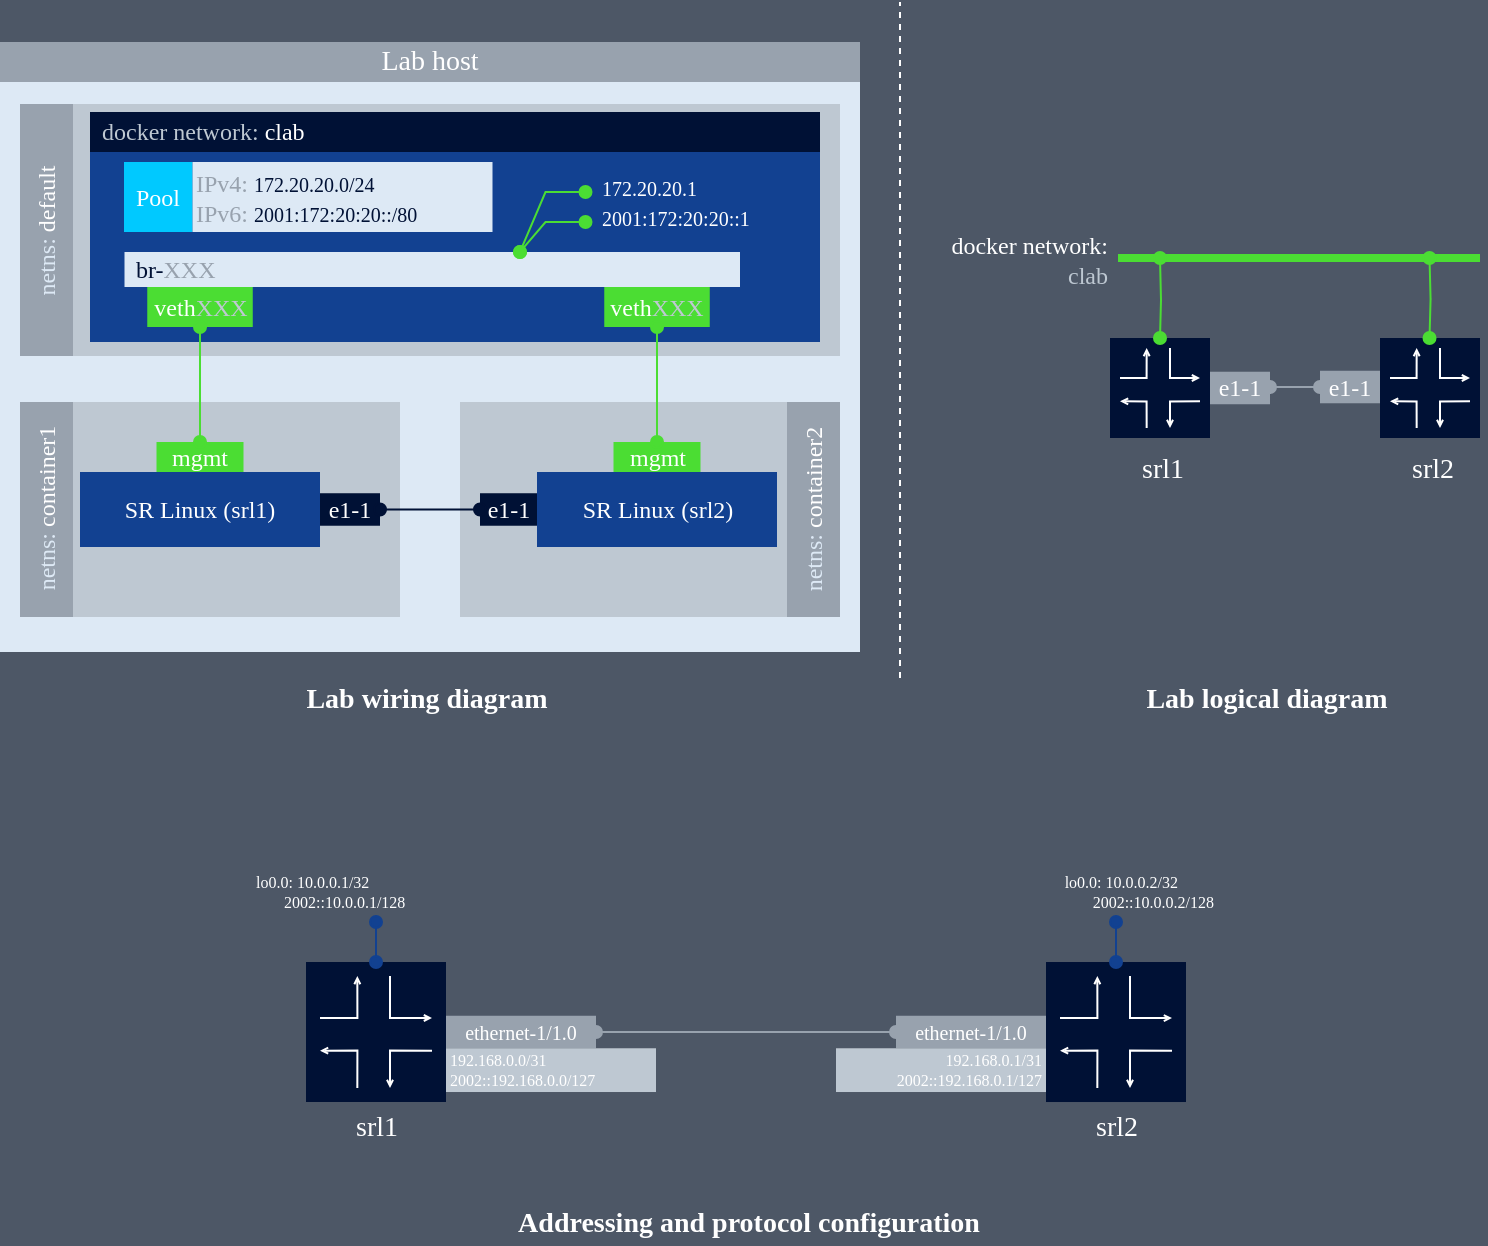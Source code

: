 <mxfile version="13.10.8" type="github">
  <diagram id="VcJM1TmA4Ai2eObTNV3Y" name="[1]">
    <mxGraphModel dx="2062" dy="1155" grid="0" gridSize="2" guides="1" tooltips="1" connect="1" arrows="1" fold="1" page="1" pageScale="1" pageWidth="827" pageHeight="1169" background="#4d5766" math="0" shadow="0">
      <root>
        <mxCell id="0" />
        <mxCell id="1" parent="0" />
        <mxCell id="7C8ybS8YBStuCCjqtTJ8-1" value="" style="rounded=0;whiteSpace=wrap;html=1;fontSize=12;align=center;fontFamily=Manrope;fontSource=https%3A%2F%2Ffonts.googleapis.com%2Fcss%3Ffamily%3DManrope;fontColor=#FFFFFF;dashed=1;strokeColor=none;fillColor=#DDE9F5;" vertex="1" parent="1">
          <mxGeometry x="40" y="205" width="430" height="285" as="geometry" />
        </mxCell>
        <mxCell id="7C8ybS8YBStuCCjqtTJ8-2" value="&lt;span style=&quot;font-size: 14px&quot;&gt;Lab host&lt;/span&gt;" style="rounded=0;whiteSpace=wrap;html=1;fontSize=12;align=center;fontFamily=Manrope;fontSource=https%3A%2F%2Ffonts.googleapis.com%2Fcss%3Ffamily%3DManrope;dashed=1;strokeColor=none;fillColor=#98A2AE;fontColor=#FFFFFF;" vertex="1" parent="1">
          <mxGeometry x="40" y="185" width="430" height="20" as="geometry" />
        </mxCell>
        <mxCell id="7C8ybS8YBStuCCjqtTJ8-3" value="" style="rounded=0;whiteSpace=wrap;html=1;fontSize=12;align=center;strokeColor=none;fontFamily=Manrope;fontSource=https%3A%2F%2Ffonts.googleapis.com%2Fcss%3Ffamily%3DManrope;fontColor=#DDE9F5;fillColor=#BEC8D2;" vertex="1" parent="1">
          <mxGeometry x="76.5" y="365" width="163.5" height="107.5" as="geometry" />
        </mxCell>
        <mxCell id="7C8ybS8YBStuCCjqtTJ8-4" value="SR Linux (srl1)" style="rounded=0;whiteSpace=wrap;html=1;fontSize=12;align=center;strokeColor=none;fontFamily=Manrope;fontSource=https%3A%2F%2Ffonts.googleapis.com%2Fcss%3Ffamily%3DManrope;fontColor=#FFFFFF;fillColor=#124191;" vertex="1" parent="1">
          <mxGeometry x="80" y="400" width="120" height="37.5" as="geometry" />
        </mxCell>
        <mxCell id="7C8ybS8YBStuCCjqtTJ8-5" value="mgmt" style="rounded=0;whiteSpace=wrap;html=1;fontFamily=Manrope;fontSize=12;fontColor=#FFFFFF;align=center;fillColor=#4BDD33;strokeColor=none;" vertex="1" parent="1">
          <mxGeometry x="118.25" y="385" width="43.5" height="15" as="geometry" />
        </mxCell>
        <mxCell id="7C8ybS8YBStuCCjqtTJ8-6" value="" style="rounded=0;whiteSpace=wrap;html=1;fontSize=12;align=center;strokeColor=none;fontFamily=Manrope;fontSource=https%3A%2F%2Ffonts.googleapis.com%2Fcss%3Ffamily%3DManrope;fontColor=#FFFFFF;fillColor=#BEC8D2;" vertex="1" parent="1">
          <mxGeometry x="76.5" y="216" width="383.5" height="126" as="geometry" />
        </mxCell>
        <mxCell id="7C8ybS8YBStuCCjqtTJ8-7" value="&lt;font face=&quot;Fira Code&quot; data-font-src=&quot;https://fonts.googleapis.com/css?family=Fira+Code&quot; style=&quot;font-size: 10px&quot;&gt;&lt;br&gt;&lt;/font&gt;" style="rounded=0;whiteSpace=wrap;html=1;fontSize=12;align=left;strokeColor=none;fontFamily=Manrope;fontSource=https%3A%2F%2Ffonts.googleapis.com%2Fcss%3Ffamily%3DManrope;fontColor=#FFFFFF;spacingLeft=4;fillColor=#124191;verticalAlign=middle;connectable=0;" vertex="1" parent="1">
          <mxGeometry x="85" y="240" width="365" height="95" as="geometry" />
        </mxCell>
        <mxCell id="7C8ybS8YBStuCCjqtTJ8-8" value="veth&lt;font color=&quot;#bec8d2&quot;&gt;XXX&lt;/font&gt;" style="rounded=0;whiteSpace=wrap;html=1;fontFamily=Manrope;fontSize=12;fontColor=#FFFFFF;align=center;fillColor=#4BDD33;strokeColor=none;" vertex="1" parent="1">
          <mxGeometry x="113.63" y="307.5" width="52.75" height="20" as="geometry" />
        </mxCell>
        <mxCell id="7C8ybS8YBStuCCjqtTJ8-9" style="edgeStyle=orthogonalEdgeStyle;rounded=0;orthogonalLoop=1;jettySize=auto;html=1;exitX=0.5;exitY=0;exitDx=0;exitDy=0;entryX=0.5;entryY=1;entryDx=0;entryDy=0;fontFamily=Manrope;fontSize=12;fontColor=#FFFFFF;endArrow=oval;endFill=1;startArrow=oval;startFill=1;strokeColor=#4BDD33;" edge="1" parent="1" source="7C8ybS8YBStuCCjqtTJ8-5" target="7C8ybS8YBStuCCjqtTJ8-8">
          <mxGeometry relative="1" as="geometry" />
        </mxCell>
        <mxCell id="7C8ybS8YBStuCCjqtTJ8-10" value="&lt;font color=&quot;#dde9f5&quot;&gt;netns:&lt;/font&gt;&amp;nbsp;default" style="rounded=0;whiteSpace=wrap;html=1;fontSize=12;align=center;fontFamily=Manrope;fontSource=https%3A%2F%2Ffonts.googleapis.com%2Fcss%3Ffamily%3DManrope;fontColor=#FFFFFF;fillColor=#98A2AE;rotation=0;strokeColor=none;horizontal=0;verticalAlign=middle;" vertex="1" parent="1">
          <mxGeometry x="50" y="216" width="26.5" height="126" as="geometry" />
        </mxCell>
        <mxCell id="7C8ybS8YBStuCCjqtTJ8-11" value="&lt;font color=&quot;#dde9f5&quot;&gt;netns:&lt;/font&gt;&amp;nbsp;container1" style="rounded=0;whiteSpace=wrap;html=1;fontSize=12;align=center;fontFamily=Manrope;fontSource=https%3A%2F%2Ffonts.googleapis.com%2Fcss%3Ffamily%3DManrope;fontColor=#FFFFFF;fillColor=#98A2AE;rotation=0;strokeColor=none;horizontal=0;verticalAlign=middle;" vertex="1" parent="1">
          <mxGeometry x="50" y="365" width="26.5" height="107.5" as="geometry" />
        </mxCell>
        <mxCell id="7C8ybS8YBStuCCjqtTJ8-12" value="&lt;font color=&quot;#bec8d2&quot;&gt;docker network:&lt;/font&gt; clab&lt;font face=&quot;Fira Code&quot; data-font-src=&quot;https://fonts.googleapis.com/css?family=Fira+Code&quot; style=&quot;font-size: 10px&quot;&gt;&lt;br&gt;&lt;/font&gt;" style="rounded=0;whiteSpace=wrap;html=1;fontSize=12;align=left;strokeColor=none;fontFamily=Manrope;fontSource=https%3A%2F%2Ffonts.googleapis.com%2Fcss%3Ffamily%3DManrope;fontColor=#FFFFFF;spacingLeft=4;fillColor=#001135;" vertex="1" parent="1">
          <mxGeometry x="85" y="220" width="365" height="20" as="geometry" />
        </mxCell>
        <mxCell id="7C8ybS8YBStuCCjqtTJ8-13" value="&lt;font&gt;Lab wiring diagram&lt;/font&gt;" style="text;html=1;align=center;verticalAlign=middle;resizable=0;points=[];autosize=1;fontSize=14;fontFamily=Manrope;fontStyle=1;fontColor=#FFFFFF;" vertex="1" parent="1">
          <mxGeometry x="188" y="503" width="130" height="21" as="geometry" />
        </mxCell>
        <mxCell id="7C8ybS8YBStuCCjqtTJ8-14" value="br-&lt;font color=&quot;#98a2ae&quot;&gt;XXX&lt;/font&gt;" style="rounded=0;whiteSpace=wrap;html=1;fontSize=12;align=left;fontFamily=Manrope;fontSource=https%3A%2F%2Ffonts.googleapis.com%2Fcss%3Ffamily%3DManrope;dashed=1;strokeColor=none;fillColor=#DDE9F5;fontColor=#001135;spacingLeft=4;" vertex="1" parent="1">
          <mxGeometry x="102.25" y="290" width="307.75" height="17.5" as="geometry" />
        </mxCell>
        <mxCell id="7C8ybS8YBStuCCjqtTJ8-15" value="&lt;font face=&quot;Fira Code&quot; data-font-src=&quot;https://fonts.googleapis.com/css?family=Fira+Code&quot;&gt;&lt;font style=&quot;font-size: 12px&quot;&gt;Pool&lt;/font&gt;&lt;br&gt;&lt;/font&gt;" style="rounded=0;whiteSpace=wrap;html=1;fontSize=12;align=center;strokeColor=none;fontFamily=Manrope;fontSource=https%3A%2F%2Ffonts.googleapis.com%2Fcss%3Ffamily%3DManrope;fontColor=#FFFFFF;spacingLeft=0;verticalAlign=middle;fillColor=#00C9FF;" vertex="1" parent="1">
          <mxGeometry x="102" y="245" width="34.25" height="35" as="geometry" />
        </mxCell>
        <mxCell id="7C8ybS8YBStuCCjqtTJ8-16" value="&lt;font color=&quot;#98a2ae&quot; style=&quot;font-size: 12px ; line-height: 100%&quot;&gt;IPv4:&lt;/font&gt;&lt;span style=&quot;color: rgb(255 , 255 , 255)&quot;&gt;&amp;nbsp;&lt;/span&gt;&lt;font face=&quot;Fira Code&quot; data-font-src=&quot;https://fonts.googleapis.com/css?family=Fira+Code&quot; style=&quot;font-size: 10px&quot;&gt;172.20.20.0/24&lt;br&gt;&lt;span style=&quot;color: rgb(255 , 255 , 255) ; font-family: &amp;#34;manrope&amp;#34; ; font-size: 12px&quot;&gt;&lt;font color=&quot;#98a2ae&quot;&gt;IPv6:&lt;/font&gt;&amp;nbsp;&lt;/span&gt;&lt;font face=&quot;Fira Code&quot; data-font-src=&quot;https://fonts.googleapis.com/css?family=Fira+Code&quot;&gt;2001:172:20:20::/80&lt;/font&gt;&lt;/font&gt;" style="rounded=0;whiteSpace=wrap;html=1;fontSize=12;align=left;fontFamily=Manrope;fontSource=https%3A%2F%2Ffonts.googleapis.com%2Fcss%3Ffamily%3DManrope;dashed=1;strokeColor=none;fillColor=#DDE9F5;fontColor=#001135;" vertex="1" parent="1">
          <mxGeometry x="136.25" y="245" width="150" height="35" as="geometry" />
        </mxCell>
        <mxCell id="7C8ybS8YBStuCCjqtTJ8-17" style="rounded=0;orthogonalLoop=1;jettySize=auto;html=1;fontFamily=Manrope;fontSize=12;fontColor=#FFFFFF;endArrow=oval;endFill=1;startArrow=oval;startFill=1;strokeColor=#4BDD33;" edge="1" parent="1">
          <mxGeometry relative="1" as="geometry">
            <mxPoint x="332.75" y="260" as="sourcePoint" />
            <mxPoint x="300.0" y="290" as="targetPoint" />
            <Array as="points">
              <mxPoint x="312.75" y="260" />
            </Array>
          </mxGeometry>
        </mxCell>
        <mxCell id="7C8ybS8YBStuCCjqtTJ8-18" value="&lt;font face=&quot;Fira Code&quot; data-font-src=&quot;https://fonts.googleapis.com/css?family=Fira+Code&quot; style=&quot;font-size: 10px&quot;&gt;172.20.20.1&lt;/font&gt;" style="text;html=1;align=left;verticalAlign=middle;resizable=0;points=[];autosize=1;fontSize=14;fontFamily=Manrope;fontColor=#FFFFFF;" vertex="1" parent="1">
          <mxGeometry x="338.75" y="245" width="80" height="25" as="geometry" />
        </mxCell>
        <mxCell id="7C8ybS8YBStuCCjqtTJ8-19" style="rounded=0;orthogonalLoop=1;jettySize=auto;html=1;fontFamily=Manrope;fontSize=12;fontColor=#FFFFFF;endArrow=oval;endFill=1;startArrow=oval;startFill=1;strokeColor=#4BDD33;" edge="1" parent="1">
          <mxGeometry relative="1" as="geometry">
            <mxPoint x="332.75" y="275" as="sourcePoint" />
            <mxPoint x="300.0" y="290" as="targetPoint" />
            <Array as="points">
              <mxPoint x="312.75" y="275" />
            </Array>
          </mxGeometry>
        </mxCell>
        <mxCell id="7C8ybS8YBStuCCjqtTJ8-20" value="&lt;font face=&quot;Fira Code&quot; data-font-src=&quot;https://fonts.googleapis.com/css?family=Fira+Code&quot; style=&quot;font-size: 10px&quot;&gt;2001:172:20:20::1&lt;/font&gt;" style="text;html=1;align=left;verticalAlign=middle;resizable=0;points=[];autosize=1;fontSize=14;fontFamily=Manrope;fontColor=#FFFFFF;" vertex="1" parent="1">
          <mxGeometry x="338.75" y="260" width="115" height="25" as="geometry" />
        </mxCell>
        <mxCell id="7C8ybS8YBStuCCjqtTJ8-21" value="" style="group" vertex="1" connectable="0" parent="1">
          <mxGeometry x="595" y="333" width="50" height="50" as="geometry" />
        </mxCell>
        <mxCell id="7C8ybS8YBStuCCjqtTJ8-22" value="" style="group" vertex="1" connectable="0" parent="7C8ybS8YBStuCCjqtTJ8-21">
          <mxGeometry width="50" height="50" as="geometry" />
        </mxCell>
        <mxCell id="7C8ybS8YBStuCCjqtTJ8-23" value="" style="whiteSpace=wrap;html=1;aspect=fixed;fillColor=#001135;strokeColor=none;connectable=1;allowArrows=1;fontFamily=Manrope;fontSource=https%3A%2F%2Ffonts.googleapis.com%2Fcss%3Ffamily%3DManrope;" vertex="1" parent="7C8ybS8YBStuCCjqtTJ8-22">
          <mxGeometry width="50" height="50" as="geometry" />
        </mxCell>
        <mxCell id="7C8ybS8YBStuCCjqtTJ8-24" value="" style="endArrow=open;html=1;edgeStyle=orthogonalEdgeStyle;rounded=0;endFill=0;startSize=6;endSize=2;strokeColor=#FFFFFF;fontFamily=Manrope;fontSource=https%3A%2F%2Ffonts.googleapis.com%2Fcss%3Ffamily%3DManrope;" edge="1" parent="7C8ybS8YBStuCCjqtTJ8-22">
          <mxGeometry width="83.333" height="83.333" as="geometry">
            <mxPoint x="5" y="20" as="sourcePoint" />
            <mxPoint x="18.333" y="5" as="targetPoint" />
            <Array as="points">
              <mxPoint x="18.333" y="20" />
            </Array>
          </mxGeometry>
        </mxCell>
        <mxCell id="7C8ybS8YBStuCCjqtTJ8-25" value="" style="endArrow=open;html=1;edgeStyle=orthogonalEdgeStyle;rounded=0;endFill=0;startSize=6;endSize=2;strokeColor=#FFFFFF;fontFamily=Manrope;fontSource=https%3A%2F%2Ffonts.googleapis.com%2Fcss%3Ffamily%3DManrope;" edge="1" parent="7C8ybS8YBStuCCjqtTJ8-22">
          <mxGeometry width="83.333" height="83.333" as="geometry">
            <mxPoint x="18.333" y="45" as="sourcePoint" />
            <mxPoint x="5" y="31.667" as="targetPoint" />
            <Array as="points">
              <mxPoint x="18.333" y="31.667" />
            </Array>
          </mxGeometry>
        </mxCell>
        <mxCell id="7C8ybS8YBStuCCjqtTJ8-26" value="" style="endArrow=open;html=1;edgeStyle=orthogonalEdgeStyle;rounded=0;endFill=0;startSize=6;endSize=2;strokeColor=#FFFFFF;fontFamily=Manrope;fontSource=https%3A%2F%2Ffonts.googleapis.com%2Fcss%3Ffamily%3DManrope;" edge="1" parent="7C8ybS8YBStuCCjqtTJ8-22">
          <mxGeometry width="83.333" height="83.333" as="geometry">
            <mxPoint x="30" y="5" as="sourcePoint" />
            <mxPoint x="45" y="20" as="targetPoint" />
            <Array as="points">
              <mxPoint x="30" y="20" />
            </Array>
          </mxGeometry>
        </mxCell>
        <mxCell id="7C8ybS8YBStuCCjqtTJ8-27" value="" style="endArrow=open;html=1;edgeStyle=orthogonalEdgeStyle;rounded=0;endFill=0;startSize=6;endSize=2;strokeColor=#FFFFFF;fontFamily=Manrope;fontSource=https%3A%2F%2Ffonts.googleapis.com%2Fcss%3Ffamily%3DManrope;" edge="1" parent="7C8ybS8YBStuCCjqtTJ8-22">
          <mxGeometry width="83.333" height="83.333" as="geometry">
            <mxPoint x="45" y="31.667" as="sourcePoint" />
            <mxPoint x="30" y="45" as="targetPoint" />
            <Array as="points">
              <mxPoint x="30" y="31.667" />
            </Array>
          </mxGeometry>
        </mxCell>
        <mxCell id="7C8ybS8YBStuCCjqtTJ8-28" value="&lt;font&gt;srl1&lt;/font&gt;" style="text;html=1;align=center;verticalAlign=middle;resizable=0;points=[];autosize=1;fontSize=14;fontFamily=Manrope;fontStyle=0;fontColor=#FFFFFF;" vertex="1" parent="1">
          <mxGeometry x="603" y="386" width="35" height="25" as="geometry" />
        </mxCell>
        <mxCell id="7C8ybS8YBStuCCjqtTJ8-29" value="" style="endArrow=none;html=1;shadow=0;strokeWidth=4;fillColor=#666666;fontFamily=nasa;fontSize=18;fontColor=#FFFFFF;strokeColor=#4BDD33;" edge="1" parent="1">
          <mxGeometry width="50" height="50" relative="1" as="geometry">
            <mxPoint x="599" y="293" as="sourcePoint" />
            <mxPoint x="780" y="293" as="targetPoint" />
          </mxGeometry>
        </mxCell>
        <mxCell id="7C8ybS8YBStuCCjqtTJ8-30" value="&lt;font style=&quot;font-size: 12px&quot;&gt;&lt;font color=&quot;#ffffff&quot;&gt;docker network:&lt;/font&gt;&lt;br&gt;&lt;/font&gt;&lt;span style=&quot;font-size: 12px&quot;&gt;&lt;font color=&quot;#bec8d2&quot;&gt;clab&lt;/font&gt;&lt;/span&gt;" style="text;html=1;align=right;verticalAlign=middle;resizable=0;points=[];autosize=1;fontSize=10;fontFamily=Manrope;fontColor=#001135;" vertex="1" parent="1">
          <mxGeometry x="495" y="279" width="100" height="30" as="geometry" />
        </mxCell>
        <mxCell id="7C8ybS8YBStuCCjqtTJ8-31" style="edgeStyle=orthogonalEdgeStyle;rounded=0;orthogonalLoop=1;jettySize=auto;html=1;fontFamily=Manrope;fontSize=12;fontColor=#FFFFFF;endArrow=oval;endFill=1;startArrow=oval;startFill=1;strokeColor=#4BDD33;" edge="1" parent="1" target="7C8ybS8YBStuCCjqtTJ8-23">
          <mxGeometry relative="1" as="geometry">
            <mxPoint x="620.0" y="293" as="sourcePoint" />
            <mxPoint x="619.995" y="321" as="targetPoint" />
          </mxGeometry>
        </mxCell>
        <mxCell id="7C8ybS8YBStuCCjqtTJ8-32" value="&lt;font&gt;Lab logical diagram&lt;/font&gt;" style="text;html=1;align=center;verticalAlign=middle;resizable=0;points=[];autosize=1;fontSize=14;fontFamily=Manrope;fontStyle=1;fontColor=#FFFFFF;" vertex="1" parent="1">
          <mxGeometry x="606" y="503" width="133" height="21" as="geometry" />
        </mxCell>
        <mxCell id="7C8ybS8YBStuCCjqtTJ8-33" style="rounded=0;orthogonalLoop=1;jettySize=auto;html=1;entryX=0.5;entryY=1;entryDx=0;entryDy=0;startSize=6;endArrow=none;endFill=0;endSize=2;fontFamily=Manrope;fontSize=8;dashed=1;fontSource=https%3A%2F%2Ffonts.googleapis.com%2Fcss%3Ffamily%3DManrope;strokeColor=#FFFFFF;" edge="1" parent="1">
          <mxGeometry relative="1" as="geometry">
            <mxPoint x="490.0" y="503" as="sourcePoint" />
            <mxPoint x="490.0" y="165.0" as="targetPoint" />
          </mxGeometry>
        </mxCell>
        <mxCell id="7C8ybS8YBStuCCjqtTJ8-34" value="" style="rounded=0;whiteSpace=wrap;html=1;fontSize=12;align=center;strokeColor=none;fontFamily=Manrope;fontSource=https%3A%2F%2Ffonts.googleapis.com%2Fcss%3Ffamily%3DManrope;fontColor=#DDE9F5;fillColor=#BEC8D2;" vertex="1" parent="1">
          <mxGeometry x="270" y="365" width="163.5" height="107.5" as="geometry" />
        </mxCell>
        <mxCell id="7C8ybS8YBStuCCjqtTJ8-35" value="SR Linux (srl2)" style="rounded=0;whiteSpace=wrap;html=1;fontSize=12;align=center;strokeColor=none;fontFamily=Manrope;fontSource=https%3A%2F%2Ffonts.googleapis.com%2Fcss%3Ffamily%3DManrope;fontColor=#FFFFFF;fillColor=#124191;" vertex="1" parent="1">
          <mxGeometry x="308.5" y="400" width="120" height="37.5" as="geometry" />
        </mxCell>
        <mxCell id="7C8ybS8YBStuCCjqtTJ8-36" value="mgmt" style="rounded=0;whiteSpace=wrap;html=1;fontFamily=Manrope;fontSize=12;fontColor=#FFFFFF;align=center;fillColor=#4BDD33;strokeColor=none;" vertex="1" parent="1">
          <mxGeometry x="346.75" y="385" width="43.5" height="15" as="geometry" />
        </mxCell>
        <mxCell id="7C8ybS8YBStuCCjqtTJ8-37" value="veth&lt;font color=&quot;#bec8d2&quot;&gt;XXX&lt;/font&gt;" style="rounded=0;whiteSpace=wrap;html=1;fontFamily=Manrope;fontSize=12;fontColor=#FFFFFF;align=center;fillColor=#4BDD33;strokeColor=none;" vertex="1" parent="1">
          <mxGeometry x="342.13" y="307.5" width="52.75" height="20" as="geometry" />
        </mxCell>
        <mxCell id="7C8ybS8YBStuCCjqtTJ8-38" style="edgeStyle=orthogonalEdgeStyle;rounded=0;orthogonalLoop=1;jettySize=auto;html=1;exitX=0.5;exitY=0;exitDx=0;exitDy=0;entryX=0.5;entryY=1;entryDx=0;entryDy=0;fontFamily=Manrope;fontSize=12;fontColor=#FFFFFF;endArrow=oval;endFill=1;startArrow=oval;startFill=1;strokeColor=#4BDD33;" edge="1" parent="1" source="7C8ybS8YBStuCCjqtTJ8-36" target="7C8ybS8YBStuCCjqtTJ8-37">
          <mxGeometry relative="1" as="geometry" />
        </mxCell>
        <mxCell id="7C8ybS8YBStuCCjqtTJ8-39" value="&lt;font color=&quot;#dde9f5&quot;&gt;netns:&lt;/font&gt;&amp;nbsp;container2" style="rounded=0;whiteSpace=wrap;html=1;fontSize=12;align=center;fontFamily=Manrope;fontSource=https%3A%2F%2Ffonts.googleapis.com%2Fcss%3Ffamily%3DManrope;fontColor=#FFFFFF;fillColor=#98A2AE;rotation=0;strokeColor=none;horizontal=0;verticalAlign=middle;" vertex="1" parent="1">
          <mxGeometry x="433.5" y="365" width="26.5" height="107.5" as="geometry" />
        </mxCell>
        <mxCell id="7C8ybS8YBStuCCjqtTJ8-40" value="e1-1" style="rounded=0;whiteSpace=wrap;html=1;fontFamily=Manrope;fontSize=12;fontColor=#FFFFFF;align=center;strokeColor=none;rotation=0;horizontal=1;fillColor=#001135;" vertex="1" parent="1">
          <mxGeometry x="200" y="410.62" width="30" height="16.25" as="geometry" />
        </mxCell>
        <mxCell id="7C8ybS8YBStuCCjqtTJ8-41" value="e1-1" style="rounded=0;whiteSpace=wrap;html=1;fontFamily=Manrope;fontSize=12;fontColor=#FFFFFF;align=center;strokeColor=none;rotation=0;horizontal=1;fillColor=#001135;" vertex="1" parent="1">
          <mxGeometry x="280" y="410.62" width="28.5" height="16.25" as="geometry" />
        </mxCell>
        <mxCell id="7C8ybS8YBStuCCjqtTJ8-42" style="edgeStyle=orthogonalEdgeStyle;rounded=0;orthogonalLoop=1;jettySize=auto;html=1;exitX=1;exitY=0.5;exitDx=0;exitDy=0;entryX=0;entryY=0.5;entryDx=0;entryDy=0;fontFamily=Manrope;fontSize=12;fontColor=#FFFFFF;endArrow=oval;endFill=1;startArrow=oval;startFill=1;strokeColor=#001135;" edge="1" parent="1" source="7C8ybS8YBStuCCjqtTJ8-40" target="7C8ybS8YBStuCCjqtTJ8-41">
          <mxGeometry relative="1" as="geometry">
            <mxPoint x="145" y="379.99" as="sourcePoint" />
            <mxPoint x="145.005" y="324.99" as="targetPoint" />
          </mxGeometry>
        </mxCell>
        <mxCell id="7C8ybS8YBStuCCjqtTJ8-43" value="" style="group" vertex="1" connectable="0" parent="1">
          <mxGeometry x="730" y="333" width="50" height="50" as="geometry" />
        </mxCell>
        <mxCell id="7C8ybS8YBStuCCjqtTJ8-44" value="" style="group" vertex="1" connectable="0" parent="7C8ybS8YBStuCCjqtTJ8-43">
          <mxGeometry width="50" height="50" as="geometry" />
        </mxCell>
        <mxCell id="7C8ybS8YBStuCCjqtTJ8-45" value="" style="whiteSpace=wrap;html=1;aspect=fixed;fillColor=#001135;strokeColor=none;connectable=1;allowArrows=1;fontFamily=Manrope;fontSource=https%3A%2F%2Ffonts.googleapis.com%2Fcss%3Ffamily%3DManrope;" vertex="1" parent="7C8ybS8YBStuCCjqtTJ8-44">
          <mxGeometry width="50" height="50" as="geometry" />
        </mxCell>
        <mxCell id="7C8ybS8YBStuCCjqtTJ8-46" value="" style="endArrow=open;html=1;edgeStyle=orthogonalEdgeStyle;rounded=0;endFill=0;startSize=6;endSize=2;strokeColor=#FFFFFF;fontFamily=Manrope;fontSource=https%3A%2F%2Ffonts.googleapis.com%2Fcss%3Ffamily%3DManrope;" edge="1" parent="7C8ybS8YBStuCCjqtTJ8-44">
          <mxGeometry width="83.333" height="83.333" as="geometry">
            <mxPoint x="5" y="20" as="sourcePoint" />
            <mxPoint x="18.333" y="5" as="targetPoint" />
            <Array as="points">
              <mxPoint x="18.333" y="20" />
            </Array>
          </mxGeometry>
        </mxCell>
        <mxCell id="7C8ybS8YBStuCCjqtTJ8-47" value="" style="endArrow=open;html=1;edgeStyle=orthogonalEdgeStyle;rounded=0;endFill=0;startSize=6;endSize=2;strokeColor=#FFFFFF;fontFamily=Manrope;fontSource=https%3A%2F%2Ffonts.googleapis.com%2Fcss%3Ffamily%3DManrope;" edge="1" parent="7C8ybS8YBStuCCjqtTJ8-44">
          <mxGeometry width="83.333" height="83.333" as="geometry">
            <mxPoint x="18.333" y="45" as="sourcePoint" />
            <mxPoint x="5" y="31.667" as="targetPoint" />
            <Array as="points">
              <mxPoint x="18.333" y="31.667" />
            </Array>
          </mxGeometry>
        </mxCell>
        <mxCell id="7C8ybS8YBStuCCjqtTJ8-48" value="" style="endArrow=open;html=1;edgeStyle=orthogonalEdgeStyle;rounded=0;endFill=0;startSize=6;endSize=2;strokeColor=#FFFFFF;fontFamily=Manrope;fontSource=https%3A%2F%2Ffonts.googleapis.com%2Fcss%3Ffamily%3DManrope;" edge="1" parent="7C8ybS8YBStuCCjqtTJ8-44">
          <mxGeometry width="83.333" height="83.333" as="geometry">
            <mxPoint x="30" y="5" as="sourcePoint" />
            <mxPoint x="45" y="20" as="targetPoint" />
            <Array as="points">
              <mxPoint x="30" y="20" />
            </Array>
          </mxGeometry>
        </mxCell>
        <mxCell id="7C8ybS8YBStuCCjqtTJ8-49" value="" style="endArrow=open;html=1;edgeStyle=orthogonalEdgeStyle;rounded=0;endFill=0;startSize=6;endSize=2;strokeColor=#FFFFFF;fontFamily=Manrope;fontSource=https%3A%2F%2Ffonts.googleapis.com%2Fcss%3Ffamily%3DManrope;" edge="1" parent="7C8ybS8YBStuCCjqtTJ8-44">
          <mxGeometry width="83.333" height="83.333" as="geometry">
            <mxPoint x="45" y="31.667" as="sourcePoint" />
            <mxPoint x="30" y="45" as="targetPoint" />
            <Array as="points">
              <mxPoint x="30" y="31.667" />
            </Array>
          </mxGeometry>
        </mxCell>
        <mxCell id="7C8ybS8YBStuCCjqtTJ8-50" value="&lt;font&gt;srl2&lt;/font&gt;" style="text;html=1;align=center;verticalAlign=middle;resizable=0;points=[];autosize=1;fontSize=14;fontFamily=Manrope;fontStyle=0;fontColor=#FFFFFF;" vertex="1" parent="1">
          <mxGeometry x="738" y="386" width="35" height="25" as="geometry" />
        </mxCell>
        <mxCell id="7C8ybS8YBStuCCjqtTJ8-51" style="edgeStyle=orthogonalEdgeStyle;rounded=0;orthogonalLoop=1;jettySize=auto;html=1;fontFamily=Manrope;fontSize=12;fontColor=#FFFFFF;endArrow=oval;endFill=1;startArrow=oval;startFill=1;strokeColor=#4BDD33;" edge="1" parent="1">
          <mxGeometry relative="1" as="geometry">
            <mxPoint x="754.76" y="293" as="sourcePoint" />
            <mxPoint x="754.76" y="333" as="targetPoint" />
          </mxGeometry>
        </mxCell>
        <mxCell id="7C8ybS8YBStuCCjqtTJ8-52" style="edgeStyle=orthogonalEdgeStyle;rounded=0;orthogonalLoop=1;jettySize=auto;html=1;fontFamily=Manrope;fontSize=12;fontColor=#FFFFFF;endArrow=oval;endFill=1;startArrow=oval;startFill=1;entryX=1;entryY=0.5;entryDx=0;entryDy=0;exitX=0;exitY=0.5;exitDx=0;exitDy=0;strokeColor=#98A2AE;" edge="1" parent="1" source="7C8ybS8YBStuCCjqtTJ8-54" target="7C8ybS8YBStuCCjqtTJ8-53">
          <mxGeometry relative="1" as="geometry">
            <mxPoint x="625" y="298" as="sourcePoint" />
            <mxPoint x="625" y="338" as="targetPoint" />
          </mxGeometry>
        </mxCell>
        <mxCell id="7C8ybS8YBStuCCjqtTJ8-53" value="e1-1" style="rounded=0;whiteSpace=wrap;html=1;fontFamily=Manrope;fontSize=12;fontColor=#FFFFFF;align=center;strokeColor=none;rotation=0;horizontal=1;fillColor=#98A2AE;" vertex="1" parent="1">
          <mxGeometry x="645" y="349.87" width="30" height="16.25" as="geometry" />
        </mxCell>
        <mxCell id="7C8ybS8YBStuCCjqtTJ8-54" value="e1-1" style="rounded=0;whiteSpace=wrap;html=1;fontFamily=Manrope;fontSize=12;fontColor=#FFFFFF;align=center;strokeColor=none;rotation=0;horizontal=1;fillColor=#98A2AE;" vertex="1" parent="1">
          <mxGeometry x="700" y="349.38" width="30" height="16.25" as="geometry" />
        </mxCell>
        <mxCell id="7C8ybS8YBStuCCjqtTJ8-55" value="" style="group" vertex="1" connectable="0" parent="1">
          <mxGeometry x="193" y="645" width="70" height="70" as="geometry" />
        </mxCell>
        <mxCell id="7C8ybS8YBStuCCjqtTJ8-56" value="" style="group" vertex="1" connectable="0" parent="7C8ybS8YBStuCCjqtTJ8-55">
          <mxGeometry width="70" height="70" as="geometry" />
        </mxCell>
        <mxCell id="7C8ybS8YBStuCCjqtTJ8-57" value="" style="whiteSpace=wrap;html=1;aspect=fixed;fillColor=#001135;strokeColor=none;connectable=1;allowArrows=1;fontFamily=Manrope;fontSource=https%3A%2F%2Ffonts.googleapis.com%2Fcss%3Ffamily%3DManrope;" vertex="1" parent="7C8ybS8YBStuCCjqtTJ8-56">
          <mxGeometry width="70" height="70" as="geometry" />
        </mxCell>
        <mxCell id="7C8ybS8YBStuCCjqtTJ8-58" value="" style="endArrow=open;html=1;edgeStyle=orthogonalEdgeStyle;rounded=0;endFill=0;startSize=6;endSize=2;strokeColor=#FFFFFF;fontFamily=Manrope;fontSource=https%3A%2F%2Ffonts.googleapis.com%2Fcss%3Ffamily%3DManrope;" edge="1" parent="7C8ybS8YBStuCCjqtTJ8-56">
          <mxGeometry width="116.667" height="116.667" as="geometry">
            <mxPoint x="7" y="28" as="sourcePoint" />
            <mxPoint x="25.667" y="7" as="targetPoint" />
            <Array as="points">
              <mxPoint x="25.667" y="28" />
            </Array>
          </mxGeometry>
        </mxCell>
        <mxCell id="7C8ybS8YBStuCCjqtTJ8-59" value="" style="endArrow=open;html=1;edgeStyle=orthogonalEdgeStyle;rounded=0;endFill=0;startSize=6;endSize=2;strokeColor=#FFFFFF;fontFamily=Manrope;fontSource=https%3A%2F%2Ffonts.googleapis.com%2Fcss%3Ffamily%3DManrope;" edge="1" parent="7C8ybS8YBStuCCjqtTJ8-56">
          <mxGeometry width="116.667" height="116.667" as="geometry">
            <mxPoint x="25.667" y="63" as="sourcePoint" />
            <mxPoint x="7" y="44.333" as="targetPoint" />
            <Array as="points">
              <mxPoint x="25.667" y="44.333" />
            </Array>
          </mxGeometry>
        </mxCell>
        <mxCell id="7C8ybS8YBStuCCjqtTJ8-60" value="" style="endArrow=open;html=1;edgeStyle=orthogonalEdgeStyle;rounded=0;endFill=0;startSize=6;endSize=2;strokeColor=#FFFFFF;fontFamily=Manrope;fontSource=https%3A%2F%2Ffonts.googleapis.com%2Fcss%3Ffamily%3DManrope;" edge="1" parent="7C8ybS8YBStuCCjqtTJ8-56">
          <mxGeometry width="116.667" height="116.667" as="geometry">
            <mxPoint x="42" y="7" as="sourcePoint" />
            <mxPoint x="63" y="28" as="targetPoint" />
            <Array as="points">
              <mxPoint x="42" y="28" />
            </Array>
          </mxGeometry>
        </mxCell>
        <mxCell id="7C8ybS8YBStuCCjqtTJ8-61" value="" style="endArrow=open;html=1;edgeStyle=orthogonalEdgeStyle;rounded=0;endFill=0;startSize=6;endSize=2;strokeColor=#FFFFFF;fontFamily=Manrope;fontSource=https%3A%2F%2Ffonts.googleapis.com%2Fcss%3Ffamily%3DManrope;" edge="1" parent="7C8ybS8YBStuCCjqtTJ8-56">
          <mxGeometry width="116.667" height="116.667" as="geometry">
            <mxPoint x="63" y="44.333" as="sourcePoint" />
            <mxPoint x="42" y="63" as="targetPoint" />
            <Array as="points">
              <mxPoint x="42" y="44.333" />
            </Array>
          </mxGeometry>
        </mxCell>
        <mxCell id="7C8ybS8YBStuCCjqtTJ8-62" value="&lt;font&gt;srl1&lt;/font&gt;" style="text;html=1;align=center;verticalAlign=middle;resizable=0;points=[];autosize=1;fontSize=14;fontFamily=Manrope;fontStyle=0;fontColor=#FFFFFF;" vertex="1" parent="1">
          <mxGeometry x="210.5" y="715.01" width="35" height="25" as="geometry" />
        </mxCell>
        <mxCell id="7C8ybS8YBStuCCjqtTJ8-63" value="&lt;font&gt;srl2&lt;/font&gt;" style="text;html=1;align=center;verticalAlign=middle;resizable=0;points=[];autosize=1;fontSize=14;fontFamily=Manrope;fontStyle=0;fontColor=#FFFFFF;" vertex="1" parent="1">
          <mxGeometry x="580.5" y="715" width="35" height="25" as="geometry" />
        </mxCell>
        <mxCell id="7C8ybS8YBStuCCjqtTJ8-64" style="edgeStyle=orthogonalEdgeStyle;rounded=0;orthogonalLoop=1;jettySize=auto;html=1;fontFamily=Manrope;fontSize=12;fontColor=#FFFFFF;endArrow=oval;endFill=1;startArrow=oval;startFill=1;entryX=1;entryY=0.5;entryDx=0;entryDy=0;exitX=0;exitY=0.5;exitDx=0;exitDy=0;strokeColor=#98A2AE;" edge="1" parent="1" source="7C8ybS8YBStuCCjqtTJ8-66" target="7C8ybS8YBStuCCjqtTJ8-65">
          <mxGeometry relative="1" as="geometry">
            <mxPoint x="373" y="610" as="sourcePoint" />
            <mxPoint x="373" y="650" as="targetPoint" />
          </mxGeometry>
        </mxCell>
        <mxCell id="7C8ybS8YBStuCCjqtTJ8-65" value="ethernet-1/1.0" style="rounded=0;whiteSpace=wrap;html=1;fontFamily=Manrope;fontSize=10;fontColor=#FFFFFF;align=center;strokeColor=none;rotation=0;horizontal=1;fillColor=#98A2AE;" vertex="1" parent="1">
          <mxGeometry x="263" y="671.88" width="75" height="16.25" as="geometry" />
        </mxCell>
        <mxCell id="7C8ybS8YBStuCCjqtTJ8-66" value="&lt;span style=&quot;font-size: 10px&quot;&gt;ethernet-1/1.0&lt;/span&gt;" style="rounded=0;whiteSpace=wrap;html=1;fontFamily=Manrope;fontSize=12;fontColor=#FFFFFF;align=center;strokeColor=none;rotation=0;horizontal=1;fillColor=#98A2AE;" vertex="1" parent="1">
          <mxGeometry x="488" y="671.88" width="75" height="16.25" as="geometry" />
        </mxCell>
        <mxCell id="7C8ybS8YBStuCCjqtTJ8-67" value="192.168.0.1/31&lt;br&gt;2002::192.168.0.1/127" style="rounded=0;whiteSpace=wrap;html=1;fontFamily=Fira Code;fontSize=8;fontColor=#FFFFFF;align=right;strokeColor=none;rotation=0;horizontal=1;fontSource=https%3A%2F%2Ffonts.googleapis.com%2Fcss%3Ffamily%3DFira%2BCode;fillColor=#bec8d2;" vertex="1" parent="1">
          <mxGeometry x="458" y="688.13" width="105" height="21.88" as="geometry" />
        </mxCell>
        <mxCell id="7C8ybS8YBStuCCjqtTJ8-68" value="" style="group" vertex="1" connectable="0" parent="1">
          <mxGeometry x="563" y="645.01" width="70" height="70" as="geometry" />
        </mxCell>
        <mxCell id="7C8ybS8YBStuCCjqtTJ8-69" value="" style="group" vertex="1" connectable="0" parent="7C8ybS8YBStuCCjqtTJ8-68">
          <mxGeometry width="70" height="70" as="geometry" />
        </mxCell>
        <mxCell id="7C8ybS8YBStuCCjqtTJ8-70" value="" style="whiteSpace=wrap;html=1;aspect=fixed;fillColor=#001135;strokeColor=none;connectable=1;allowArrows=1;fontFamily=Manrope;fontSource=https%3A%2F%2Ffonts.googleapis.com%2Fcss%3Ffamily%3DManrope;" vertex="1" parent="7C8ybS8YBStuCCjqtTJ8-69">
          <mxGeometry width="70" height="70" as="geometry" />
        </mxCell>
        <mxCell id="7C8ybS8YBStuCCjqtTJ8-71" value="" style="endArrow=open;html=1;edgeStyle=orthogonalEdgeStyle;rounded=0;endFill=0;startSize=6;endSize=2;strokeColor=#FFFFFF;fontFamily=Manrope;fontSource=https%3A%2F%2Ffonts.googleapis.com%2Fcss%3Ffamily%3DManrope;" edge="1" parent="7C8ybS8YBStuCCjqtTJ8-69">
          <mxGeometry width="116.667" height="116.667" as="geometry">
            <mxPoint x="7" y="28" as="sourcePoint" />
            <mxPoint x="25.667" y="7" as="targetPoint" />
            <Array as="points">
              <mxPoint x="25.667" y="28" />
            </Array>
          </mxGeometry>
        </mxCell>
        <mxCell id="7C8ybS8YBStuCCjqtTJ8-72" value="" style="endArrow=open;html=1;edgeStyle=orthogonalEdgeStyle;rounded=0;endFill=0;startSize=6;endSize=2;strokeColor=#FFFFFF;fontFamily=Manrope;fontSource=https%3A%2F%2Ffonts.googleapis.com%2Fcss%3Ffamily%3DManrope;" edge="1" parent="7C8ybS8YBStuCCjqtTJ8-69">
          <mxGeometry width="116.667" height="116.667" as="geometry">
            <mxPoint x="25.667" y="63" as="sourcePoint" />
            <mxPoint x="7" y="44.333" as="targetPoint" />
            <Array as="points">
              <mxPoint x="25.667" y="44.333" />
            </Array>
          </mxGeometry>
        </mxCell>
        <mxCell id="7C8ybS8YBStuCCjqtTJ8-73" value="" style="endArrow=open;html=1;edgeStyle=orthogonalEdgeStyle;rounded=0;endFill=0;startSize=6;endSize=2;strokeColor=#FFFFFF;fontFamily=Manrope;fontSource=https%3A%2F%2Ffonts.googleapis.com%2Fcss%3Ffamily%3DManrope;" edge="1" parent="7C8ybS8YBStuCCjqtTJ8-69">
          <mxGeometry width="116.667" height="116.667" as="geometry">
            <mxPoint x="42" y="7" as="sourcePoint" />
            <mxPoint x="63" y="28" as="targetPoint" />
            <Array as="points">
              <mxPoint x="42" y="28" />
            </Array>
          </mxGeometry>
        </mxCell>
        <mxCell id="7C8ybS8YBStuCCjqtTJ8-74" value="" style="endArrow=open;html=1;edgeStyle=orthogonalEdgeStyle;rounded=0;endFill=0;startSize=6;endSize=2;strokeColor=#FFFFFF;fontFamily=Manrope;fontSource=https%3A%2F%2Ffonts.googleapis.com%2Fcss%3Ffamily%3DManrope;" edge="1" parent="7C8ybS8YBStuCCjqtTJ8-69">
          <mxGeometry width="116.667" height="116.667" as="geometry">
            <mxPoint x="63" y="44.333" as="sourcePoint" />
            <mxPoint x="42" y="63" as="targetPoint" />
            <Array as="points">
              <mxPoint x="42" y="44.333" />
            </Array>
          </mxGeometry>
        </mxCell>
        <mxCell id="7C8ybS8YBStuCCjqtTJ8-75" value="192.168.0.0/31&lt;br&gt;2002::192.168.0.0/127" style="rounded=0;whiteSpace=wrap;html=1;fontFamily=Fira Code;fontSize=8;fontColor=#FFFFFF;align=left;strokeColor=none;rotation=0;horizontal=1;fontSource=https%3A%2F%2Ffonts.googleapis.com%2Fcss%3Ffamily%3DFira%2BCode;fillColor=#bec8d2;" vertex="1" parent="1">
          <mxGeometry x="263" y="688.13" width="105" height="21.88" as="geometry" />
        </mxCell>
        <mxCell id="7C8ybS8YBStuCCjqtTJ8-76" value="Addressing and protocol configuration" style="text;html=1;align=center;verticalAlign=middle;resizable=0;points=[];autosize=1;fontSize=14;fontFamily=Manrope;fontStyle=1;fontColor=#FFFFFF;" vertex="1" parent="1">
          <mxGeometry x="285" y="765" width="257" height="21" as="geometry" />
        </mxCell>
        <mxCell id="7C8ybS8YBStuCCjqtTJ8-77" style="edgeStyle=orthogonalEdgeStyle;rounded=0;orthogonalLoop=1;jettySize=auto;html=1;fontFamily=Manrope;fontSize=12;fontColor=#FFFFFF;endArrow=oval;endFill=1;startArrow=oval;startFill=1;entryX=0.5;entryY=0;entryDx=0;entryDy=0;strokeColor=#124191;" edge="1" parent="1" target="7C8ybS8YBStuCCjqtTJ8-57">
          <mxGeometry relative="1" as="geometry">
            <mxPoint x="228" y="625" as="sourcePoint" />
            <mxPoint x="678" y="353" as="targetPoint" />
          </mxGeometry>
        </mxCell>
        <mxCell id="7C8ybS8YBStuCCjqtTJ8-78" value="&lt;div style=&quot;font-size: 8px&quot;&gt;&lt;span style=&quot;font-size: 8px ; color: rgb(255 , 255 , 255)&quot;&gt;lo0.0: 10.0.0.1/32&lt;/span&gt;&lt;/div&gt;&lt;font color=&quot;#ffffff&quot; style=&quot;font-size: 8px&quot;&gt;&lt;div style=&quot;font-size: 8px&quot;&gt;&lt;span style=&quot;font-size: 8px&quot;&gt;&amp;nbsp; &amp;nbsp; &amp;nbsp; &amp;nbsp;2002::10.0.0.1/128&lt;/span&gt;&lt;/div&gt;&lt;/font&gt;" style="text;html=1;align=left;verticalAlign=middle;resizable=0;points=[];autosize=1;fontSize=8;fontFamily=Fira Code;fontColor=#001135;fontSource=https%3A%2F%2Ffonts.googleapis.com%2Fcss%3Ffamily%3DFira%2BCode;" vertex="1" parent="1">
          <mxGeometry x="166.38" y="598" width="130" height="24" as="geometry" />
        </mxCell>
        <mxCell id="7C8ybS8YBStuCCjqtTJ8-79" style="edgeStyle=orthogonalEdgeStyle;rounded=0;orthogonalLoop=1;jettySize=auto;html=1;fontFamily=Manrope;fontSize=12;fontColor=#FFFFFF;endArrow=oval;endFill=1;startArrow=oval;startFill=1;entryX=0.5;entryY=0;entryDx=0;entryDy=0;strokeColor=#124191;" edge="1" parent="1">
          <mxGeometry relative="1" as="geometry">
            <mxPoint x="598" y="625" as="sourcePoint" />
            <mxPoint x="598" y="645" as="targetPoint" />
          </mxGeometry>
        </mxCell>
        <mxCell id="7C8ybS8YBStuCCjqtTJ8-80" value="&lt;div style=&quot;text-align: center ; font-size: 8px&quot;&gt;&lt;div style=&quot;text-align: left&quot;&gt;&lt;span style=&quot;color: rgb(255 , 255 , 255)&quot;&gt;lo0.0: 10.0.0.2/32&lt;/span&gt;&lt;/div&gt;&lt;font color=&quot;#ffffff&quot; style=&quot;text-align: left&quot;&gt;&amp;nbsp; &amp;nbsp; &amp;nbsp; &amp;nbsp;2002::10.0.0.2/128&lt;/font&gt;&lt;/div&gt;" style="text;html=1;align=right;verticalAlign=middle;resizable=0;points=[];autosize=1;fontSize=8;fontFamily=Fira Code;fontColor=#001135;fontSource=https%3A%2F%2Ffonts.googleapis.com%2Fcss%3Ffamily%3DFira%2BCode;" vertex="1" parent="1">
          <mxGeometry x="518" y="598" width="130" height="24" as="geometry" />
        </mxCell>
      </root>
    </mxGraphModel>
  </diagram>
</mxfile>
